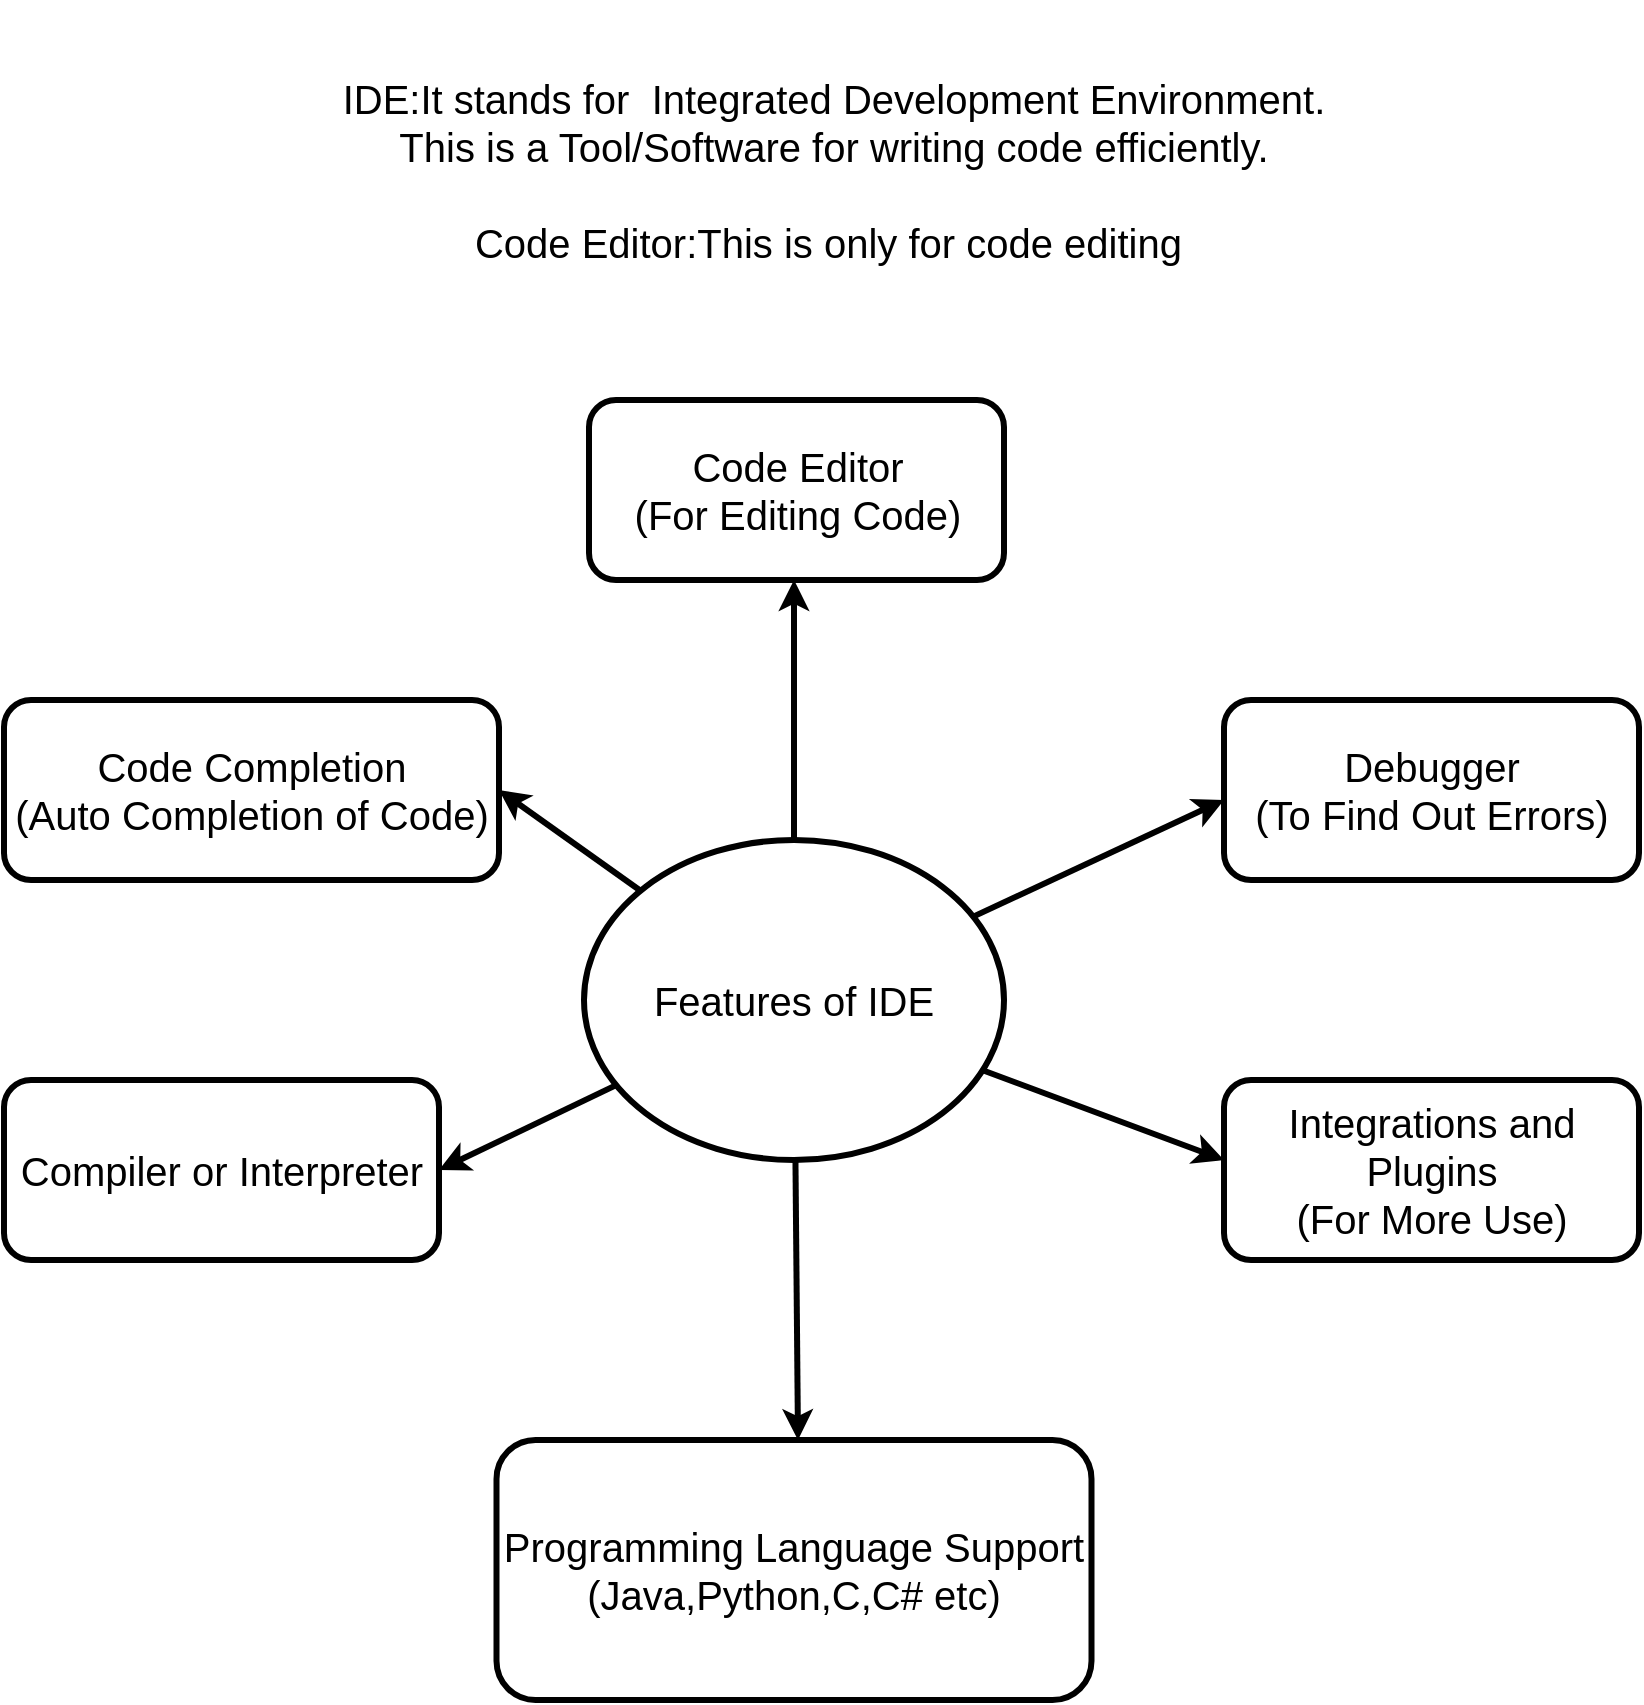 <mxfile version="13.8.8" type="github">
  <diagram id="vlNP0WPvC7XqJ8PHWE0b" name="Page-1">
    <mxGraphModel dx="1102" dy="614" grid="1" gridSize="10" guides="1" tooltips="1" connect="1" arrows="1" fold="1" page="1" pageScale="1" pageWidth="850" pageHeight="1100" math="0" shadow="0">
      <root>
        <mxCell id="0" />
        <mxCell id="1" parent="0" />
        <mxCell id="96XVlwf6gydmcT1nNr6S-1" value="&lt;font style=&quot;font-size: 20px&quot;&gt;Features of IDE&lt;/font&gt;" style="ellipse;whiteSpace=wrap;html=1;strokeWidth=3;" parent="1" vertex="1">
          <mxGeometry x="300" y="470" width="210" height="160" as="geometry" />
        </mxCell>
        <mxCell id="96XVlwf6gydmcT1nNr6S-2" value="" style="endArrow=classic;html=1;strokeWidth=3;" parent="1" source="96XVlwf6gydmcT1nNr6S-1" edge="1">
          <mxGeometry width="50" height="50" relative="1" as="geometry">
            <mxPoint x="570" y="520" as="sourcePoint" />
            <mxPoint x="620" y="450" as="targetPoint" />
          </mxGeometry>
        </mxCell>
        <mxCell id="96XVlwf6gydmcT1nNr6S-3" value="" style="endArrow=classic;html=1;strokeWidth=3;" parent="1" source="96XVlwf6gydmcT1nNr6S-1" edge="1">
          <mxGeometry width="50" height="50" relative="1" as="geometry">
            <mxPoint x="530" y="630" as="sourcePoint" />
            <mxPoint x="620" y="630" as="targetPoint" />
          </mxGeometry>
        </mxCell>
        <mxCell id="96XVlwf6gydmcT1nNr6S-4" value="" style="endArrow=classic;html=1;entryX=1;entryY=0.5;entryDx=0;entryDy=0;strokeWidth=3;" parent="1" source="96XVlwf6gydmcT1nNr6S-1" target="96XVlwf6gydmcT1nNr6S-11" edge="1">
          <mxGeometry width="50" height="50" relative="1" as="geometry">
            <mxPoint x="260" y="740" as="sourcePoint" />
            <mxPoint x="200" y="650" as="targetPoint" />
          </mxGeometry>
        </mxCell>
        <mxCell id="96XVlwf6gydmcT1nNr6S-5" value="" style="endArrow=classic;html=1;entryX=1;entryY=0.5;entryDx=0;entryDy=0;strokeWidth=3;" parent="1" source="96XVlwf6gydmcT1nNr6S-1" target="96XVlwf6gydmcT1nNr6S-10" edge="1">
          <mxGeometry width="50" height="50" relative="1" as="geometry">
            <mxPoint x="170" y="540" as="sourcePoint" />
            <mxPoint x="250" y="480" as="targetPoint" />
          </mxGeometry>
        </mxCell>
        <mxCell id="96XVlwf6gydmcT1nNr6S-6" value="" style="endArrow=classic;html=1;strokeWidth=3;" parent="1" source="96XVlwf6gydmcT1nNr6S-1" edge="1">
          <mxGeometry width="50" height="50" relative="1" as="geometry">
            <mxPoint x="450" y="760" as="sourcePoint" />
            <mxPoint x="407" y="770" as="targetPoint" />
          </mxGeometry>
        </mxCell>
        <mxCell id="96XVlwf6gydmcT1nNr6S-7" value="" style="endArrow=classic;html=1;exitX=0.5;exitY=0;exitDx=0;exitDy=0;strokeWidth=3;" parent="1" source="96XVlwf6gydmcT1nNr6S-1" edge="1">
          <mxGeometry width="50" height="50" relative="1" as="geometry">
            <mxPoint x="370" y="430" as="sourcePoint" />
            <mxPoint x="405" y="340" as="targetPoint" />
          </mxGeometry>
        </mxCell>
        <mxCell id="96XVlwf6gydmcT1nNr6S-8" value="&lt;font style=&quot;font-size: 20px&quot;&gt;Code Editor&lt;br&gt;(For Editing Code)&lt;/font&gt;" style="rounded=1;whiteSpace=wrap;html=1;strokeWidth=3;" parent="1" vertex="1">
          <mxGeometry x="302.5" y="250" width="207.5" height="90" as="geometry" />
        </mxCell>
        <mxCell id="96XVlwf6gydmcT1nNr6S-9" value="&lt;div&gt;&lt;span style=&quot;font-size: 20px&quot;&gt;Debugger&lt;/span&gt;&lt;br&gt;&lt;/div&gt;&lt;div&gt;&lt;span style=&quot;font-size: 20px&quot;&gt;(To Find Out Errors)&lt;/span&gt;&lt;/div&gt;" style="rounded=1;whiteSpace=wrap;html=1;strokeWidth=3;" parent="1" vertex="1">
          <mxGeometry x="620" y="400" width="207.5" height="90" as="geometry" />
        </mxCell>
        <mxCell id="96XVlwf6gydmcT1nNr6S-10" value="&lt;div&gt;&lt;span style=&quot;font-size: 20px&quot;&gt;Code Completion&lt;/span&gt;&lt;/div&gt;&lt;div&gt;&lt;span style=&quot;font-size: 20px&quot;&gt;(Auto Completion of Code)&lt;/span&gt;&lt;br&gt;&lt;/div&gt;" style="rounded=1;whiteSpace=wrap;html=1;strokeWidth=3;" parent="1" vertex="1">
          <mxGeometry x="10" y="400" width="247.5" height="90" as="geometry" />
        </mxCell>
        <mxCell id="96XVlwf6gydmcT1nNr6S-11" value="&lt;span style=&quot;font-size: 20px&quot;&gt;Compiler or Interpreter&lt;/span&gt;" style="rounded=1;whiteSpace=wrap;html=1;strokeWidth=3;" parent="1" vertex="1">
          <mxGeometry x="10" y="590" width="217.5" height="90" as="geometry" />
        </mxCell>
        <mxCell id="96XVlwf6gydmcT1nNr6S-12" value="&lt;span style=&quot;font-size: 20px&quot;&gt;&lt;span&gt;	&lt;/span&gt;Programming Language Support&lt;br&gt;(Java,Python,C,C# etc)&lt;/span&gt;" style="rounded=1;whiteSpace=wrap;html=1;strokeWidth=3;" parent="1" vertex="1">
          <mxGeometry x="256.25" y="770" width="297.5" height="130" as="geometry" />
        </mxCell>
        <mxCell id="96XVlwf6gydmcT1nNr6S-13" value="&lt;div&gt;&lt;span style=&quot;font-size: 20px&quot;&gt;Integrations and Plugins&lt;/span&gt;&lt;/div&gt;&lt;div&gt;&lt;span style=&quot;font-size: 20px&quot;&gt;(For More Use)&lt;/span&gt;&lt;br&gt;&lt;/div&gt;" style="rounded=1;whiteSpace=wrap;html=1;strokeWidth=3;" parent="1" vertex="1">
          <mxGeometry x="620" y="590" width="207.5" height="90" as="geometry" />
        </mxCell>
        <mxCell id="63K_yykyCDgcRAV_Z2sc-2" value="&lt;div&gt;&lt;span style=&quot;font-size: 20px&quot;&gt;IDE:It stands for&amp;nbsp; Integrated Development Environment.&lt;/span&gt;&lt;/div&gt;&lt;div&gt;&lt;span style=&quot;font-size: 20px&quot;&gt;This is a Tool/Software for writing code efficiently.&lt;/span&gt;&lt;/div&gt;&lt;div&gt;&lt;span style=&quot;font-size: 20px&quot;&gt;&lt;br&gt;&lt;/span&gt;&lt;/div&gt;&lt;div&gt;&lt;span style=&quot;font-size: 20px&quot;&gt;Code Editor:This is only for code editing&amp;nbsp;&lt;/span&gt;&lt;/div&gt;" style="text;html=1;strokeColor=none;fillColor=none;align=center;verticalAlign=middle;whiteSpace=wrap;rounded=0;" parent="1" vertex="1">
          <mxGeometry x="75" y="50" width="700" height="170" as="geometry" />
        </mxCell>
      </root>
    </mxGraphModel>
  </diagram>
</mxfile>
